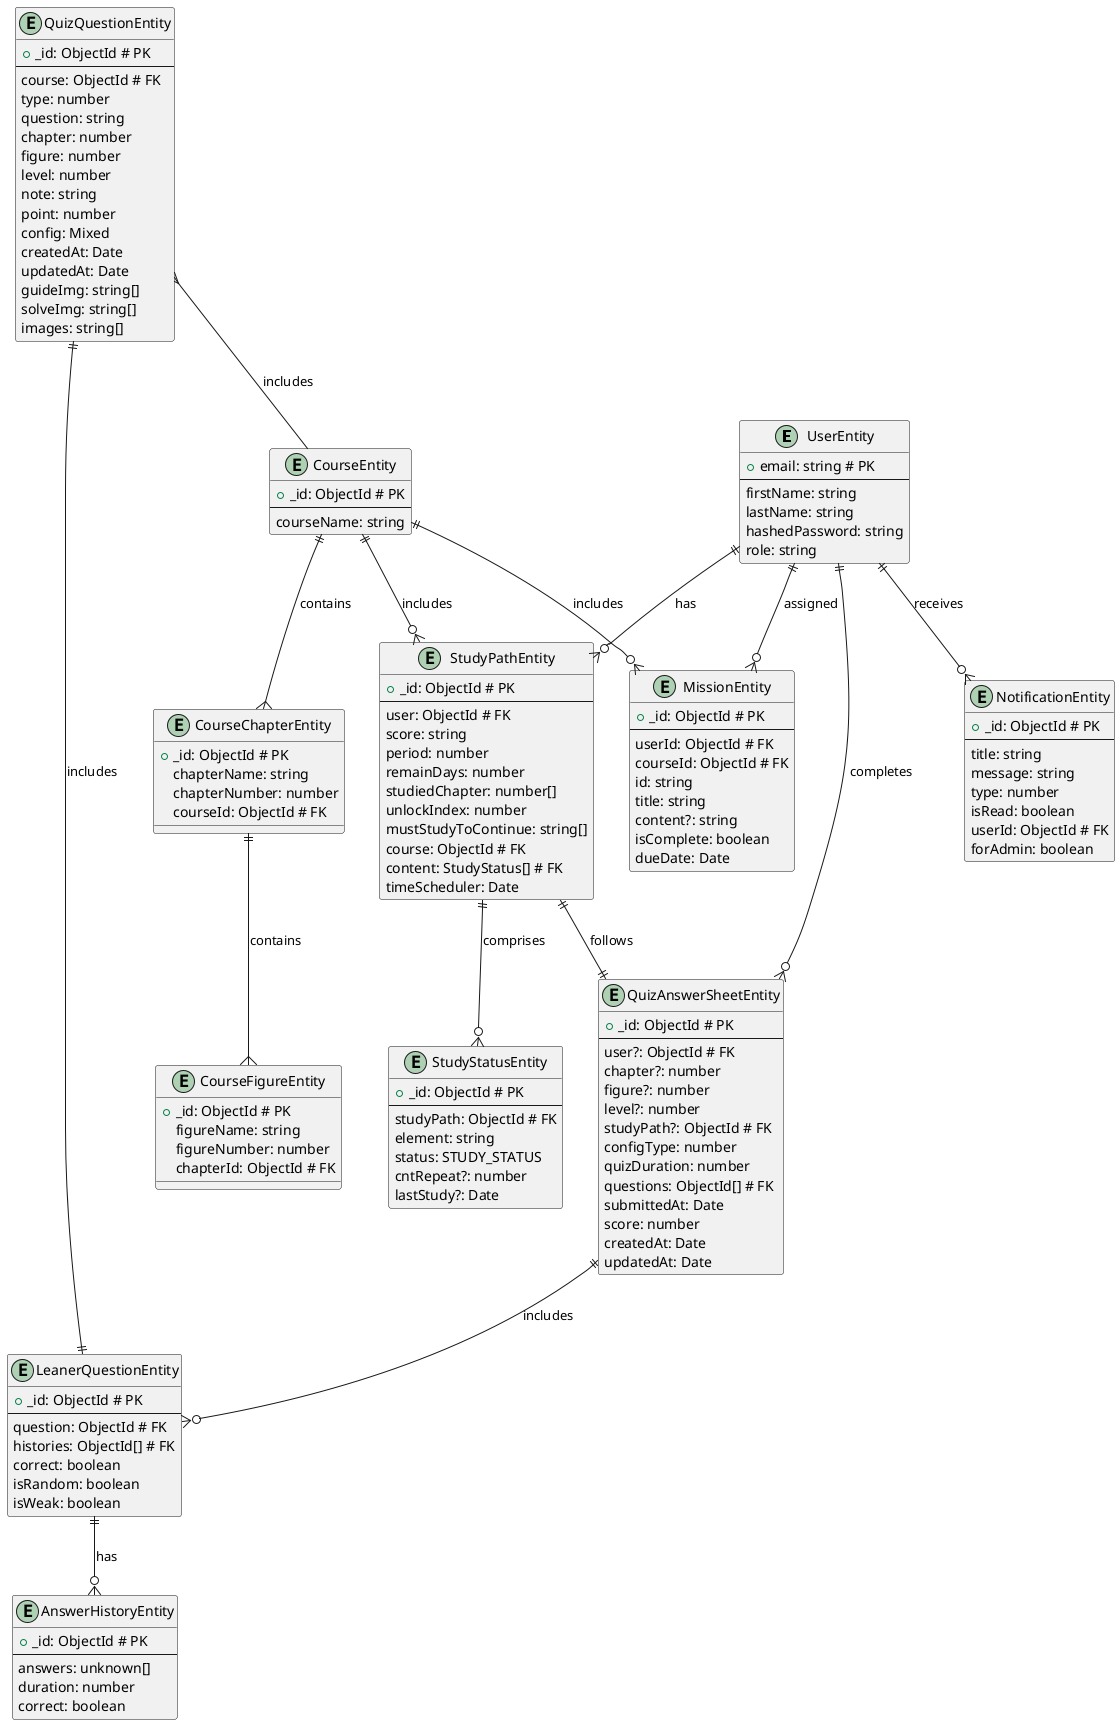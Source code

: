 @startuml

entity "UserEntity" {
  +email: string # PK
  --
  firstName: string
  lastName: string
  hashedPassword: string
  role: string
}

entity "CourseEntity" as Course {
  +_id: ObjectId # PK
  --
  courseName: string
}

entity "CourseChapterEntity" as CourseChapter {
  +_id: ObjectId # PK
  chapterName: string
  chapterNumber: number
  courseId: ObjectId # FK
}

entity "CourseFigureEntity" as CourseFigure {
  +_id: ObjectId # PK
  figureName: string
  figureNumber: number
  chapterId: ObjectId # FK
}

entity "MissionEntity" as Mission {
  +_id: ObjectId # PK
  --
  userId: ObjectId # FK 
  courseId: ObjectId # FK 
  id: string
  title: string
  content?: string
  isComplete: boolean
  dueDate: Date
}

entity "NotificationEntity" as Notification {
  +_id: ObjectId # PK
  --
  title: string
  message: string
  type: number
  isRead: boolean
  userId: ObjectId # FK
  forAdmin: boolean
}

entity "QuizQuestionEntity" as QuizQuestionEntity {
  +_id: ObjectId # PK
  --
  course: ObjectId # FK
  type: number
  question: string
  chapter: number
  figure: number
  level: number
  note: string
  point: number
  config: Mixed
  createdAt: Date
  updatedAt: Date
  guideImg: string[]
  solveImg: string[]
  images: string[]
}

entity "QuizAnswerSheetEntity" as QuizAnswerSheet {
  +_id: ObjectId # PK
  --
  user?: ObjectId # FK 
  chapter?: number
  figure?: number
  level?: number
  studyPath?: ObjectId # FK 
  configType: number
  quizDuration: number
  questions: ObjectId[] # FK
  submittedAt: Date
  score: number
  createdAt: Date
  updatedAt: Date
}

entity "LeanerQuestionEntity" as LeanerQuestion {
  +_id: ObjectId # PK
  --
  question: ObjectId # FK 
  histories: ObjectId[] # FK 
  correct: boolean
  isRandom: boolean
  isWeak: boolean
}

entity "AnswerHistoryEntity" as AnswerHistory {
  +_id: ObjectId # PK
  --
  answers: unknown[]
  duration: number
  correct: boolean
}

entity "StudyStatusEntity" as StudyStatus {
  +_id: ObjectId # PK
  --
  studyPath: ObjectId # FK 
  element: string
  status: STUDY_STATUS
  cntRepeat?: number
  lastStudy?: Date
}

entity "StudyPathEntity" as StudyPathEntity {
  +_id: ObjectId # PK
  --
  user: ObjectId # FK  
  score: string
  period: number
  remainDays: number
  studiedChapter: number[]
  unlockIndex: number
  mustStudyToContinue: string[]
  course: ObjectId # FK
  content: StudyStatus[] # FK 
  timeScheduler: Date
}

Course ||--{ CourseChapter : "contains"
CourseChapter ||--{ CourseFigure : "contains"
UserEntity ||--o{ Mission : "assigned"
Course ||--o{ Mission : "includes"
UserEntity ||--o{ Notification : "receives"
QuizQuestionEntity ||--|| LeanerQuestion : "includes"

UserEntity ||--o{ QuizAnswerSheet : "completes"
StudyPathEntity ||--|| QuizAnswerSheet : "follows"
QuizAnswerSheet ||--o{ LeanerQuestion : "includes"
LeanerQuestion ||--o{ AnswerHistory : "has"
UserEntity ||--o{ StudyPathEntity : "has"
Course ||--o{ StudyPathEntity : "includes"
StudyPathEntity ||--o{ StudyStatus : "comprises"
QuizQuestionEntity }-- Course : "includes"
@enduml